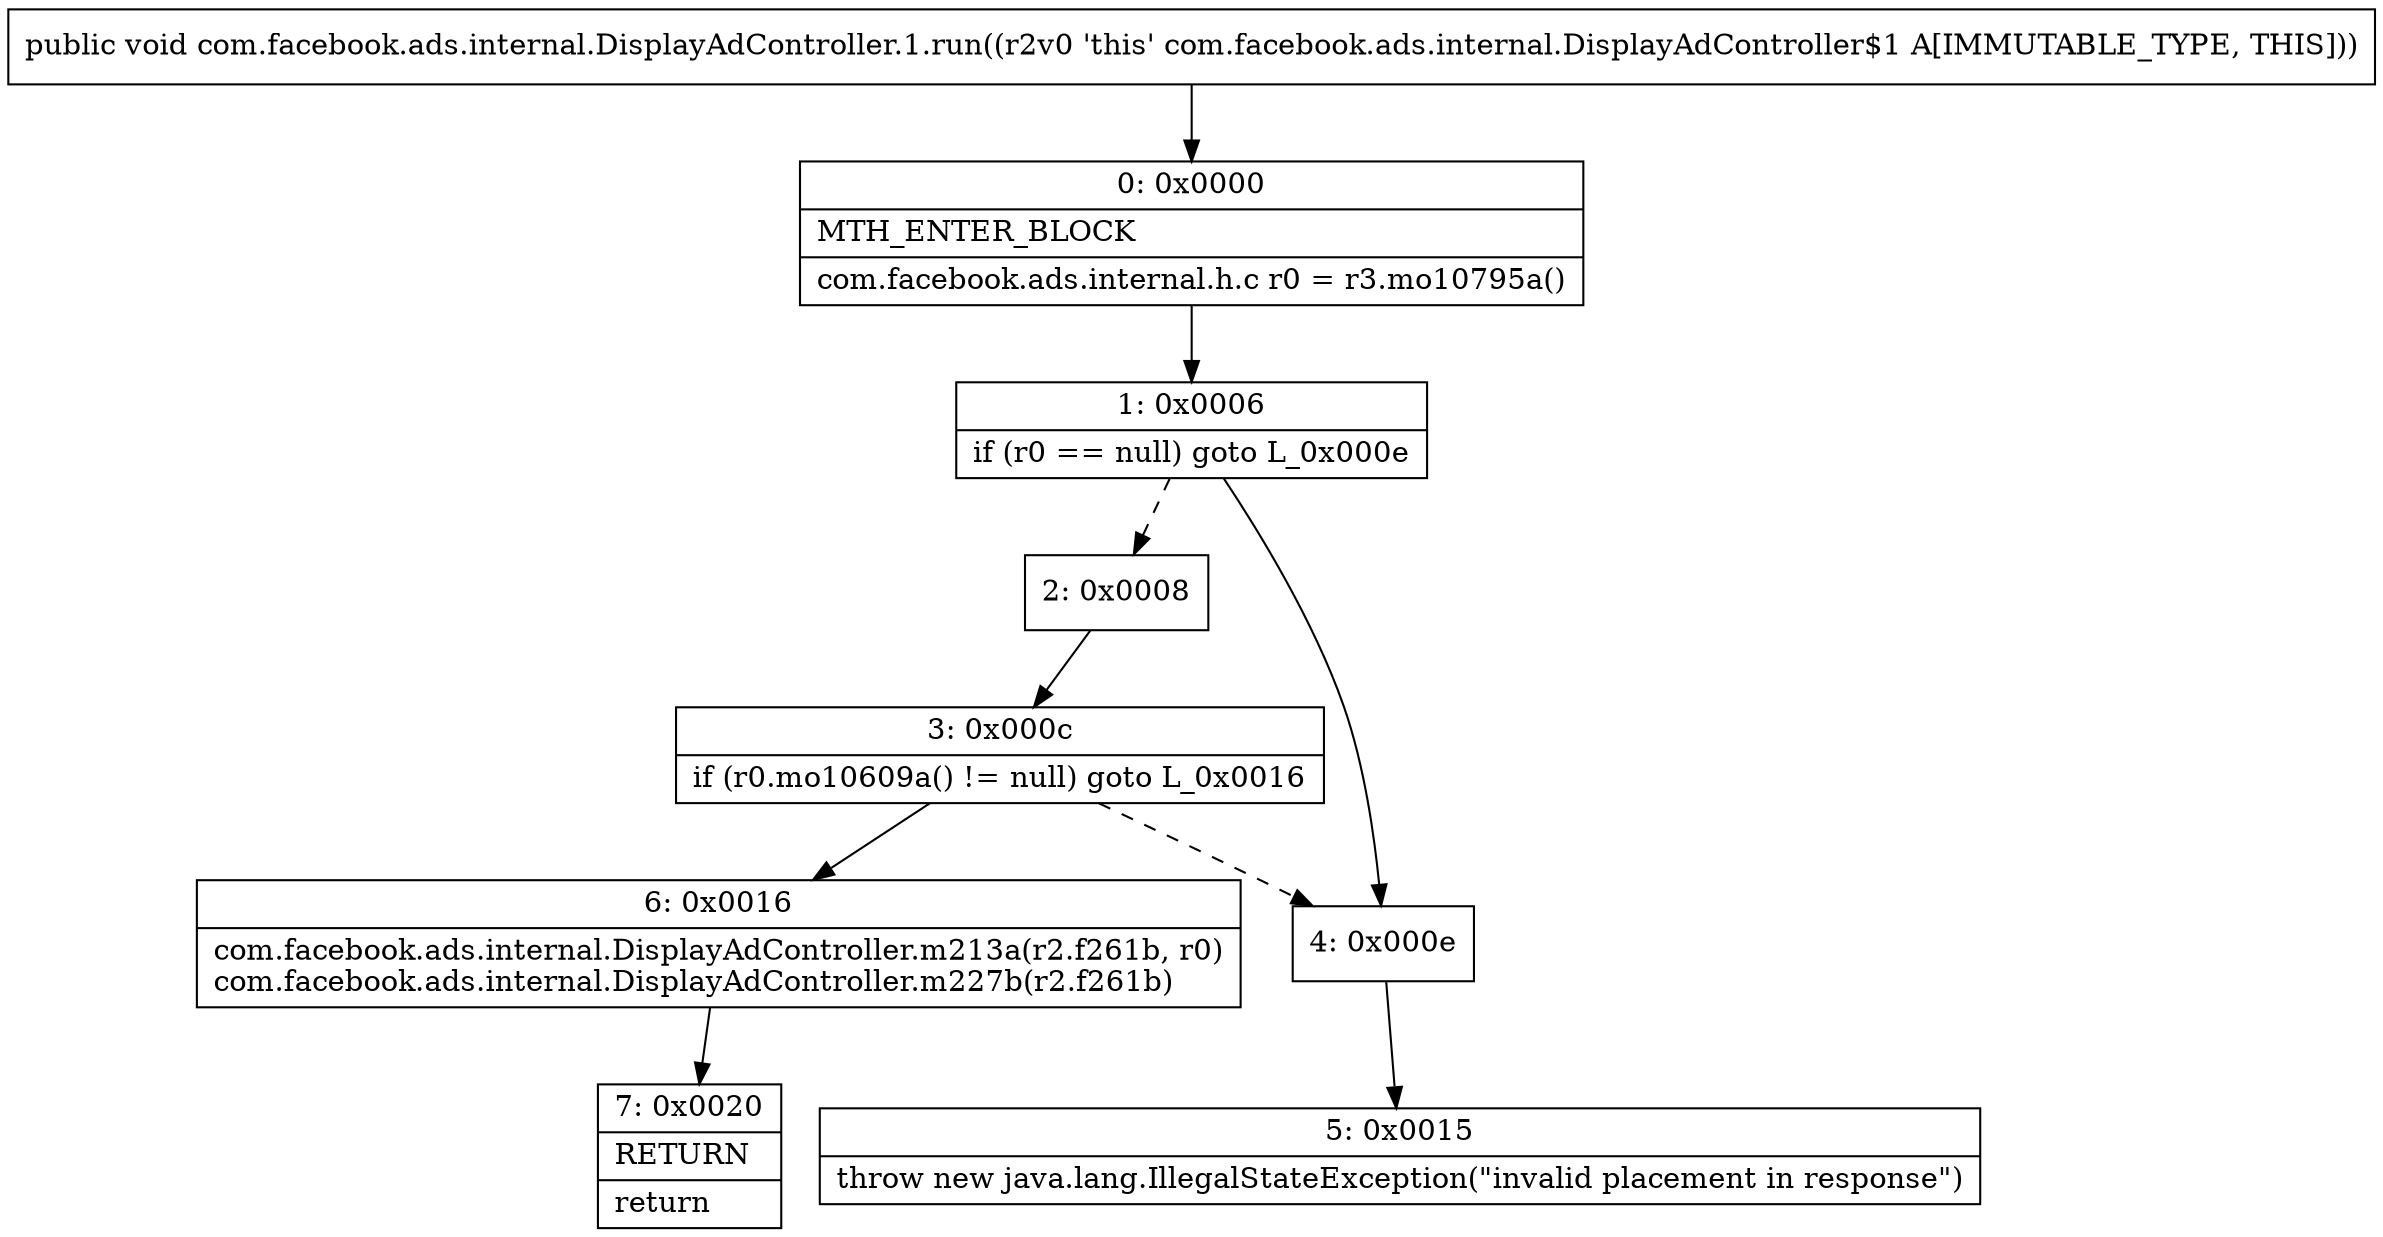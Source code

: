 digraph "CFG forcom.facebook.ads.internal.DisplayAdController.1.run()V" {
Node_0 [shape=record,label="{0\:\ 0x0000|MTH_ENTER_BLOCK\l|com.facebook.ads.internal.h.c r0 = r3.mo10795a()\l}"];
Node_1 [shape=record,label="{1\:\ 0x0006|if (r0 == null) goto L_0x000e\l}"];
Node_2 [shape=record,label="{2\:\ 0x0008}"];
Node_3 [shape=record,label="{3\:\ 0x000c|if (r0.mo10609a() != null) goto L_0x0016\l}"];
Node_4 [shape=record,label="{4\:\ 0x000e}"];
Node_5 [shape=record,label="{5\:\ 0x0015|throw new java.lang.IllegalStateException(\"invalid placement in response\")\l}"];
Node_6 [shape=record,label="{6\:\ 0x0016|com.facebook.ads.internal.DisplayAdController.m213a(r2.f261b, r0)\lcom.facebook.ads.internal.DisplayAdController.m227b(r2.f261b)\l}"];
Node_7 [shape=record,label="{7\:\ 0x0020|RETURN\l|return\l}"];
MethodNode[shape=record,label="{public void com.facebook.ads.internal.DisplayAdController.1.run((r2v0 'this' com.facebook.ads.internal.DisplayAdController$1 A[IMMUTABLE_TYPE, THIS])) }"];
MethodNode -> Node_0;
Node_0 -> Node_1;
Node_1 -> Node_2[style=dashed];
Node_1 -> Node_4;
Node_2 -> Node_3;
Node_3 -> Node_4[style=dashed];
Node_3 -> Node_6;
Node_4 -> Node_5;
Node_6 -> Node_7;
}

